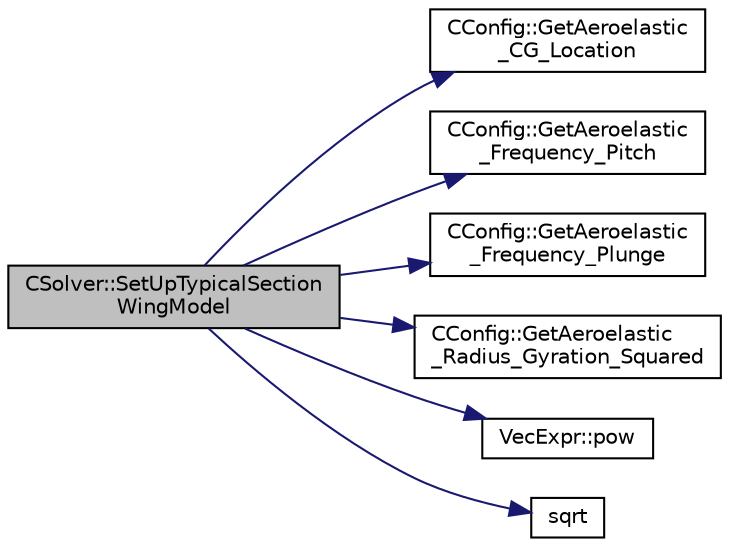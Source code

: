digraph "CSolver::SetUpTypicalSectionWingModel"
{
 // LATEX_PDF_SIZE
  edge [fontname="Helvetica",fontsize="10",labelfontname="Helvetica",labelfontsize="10"];
  node [fontname="Helvetica",fontsize="10",shape=record];
  rankdir="LR";
  Node1 [label="CSolver::SetUpTypicalSection\lWingModel",height=0.2,width=0.4,color="black", fillcolor="grey75", style="filled", fontcolor="black",tooltip="Sets up the generalized eigenvectors and eigenvalues needed to solve the aeroelastic equations."];
  Node1 -> Node2 [color="midnightblue",fontsize="10",style="solid",fontname="Helvetica"];
  Node2 [label="CConfig::GetAeroelastic\l_CG_Location",height=0.2,width=0.4,color="black", fillcolor="white", style="filled",URL="$classCConfig.html#af54ebb13d7b874bafae1e258629c0b4e",tooltip="Aeroelastic center of gravity location."];
  Node1 -> Node3 [color="midnightblue",fontsize="10",style="solid",fontname="Helvetica"];
  Node3 [label="CConfig::GetAeroelastic\l_Frequency_Pitch",height=0.2,width=0.4,color="black", fillcolor="white", style="filled",URL="$classCConfig.html#a03817b283c6375b5b99326166d609683",tooltip="Uncoupled Aeroelastic Frequency Pitch."];
  Node1 -> Node4 [color="midnightblue",fontsize="10",style="solid",fontname="Helvetica"];
  Node4 [label="CConfig::GetAeroelastic\l_Frequency_Plunge",height=0.2,width=0.4,color="black", fillcolor="white", style="filled",URL="$classCConfig.html#a6efeb737db8da3ee4dc945844e6f3807",tooltip="Uncoupled Aeroelastic Frequency Plunge."];
  Node1 -> Node5 [color="midnightblue",fontsize="10",style="solid",fontname="Helvetica"];
  Node5 [label="CConfig::GetAeroelastic\l_Radius_Gyration_Squared",height=0.2,width=0.4,color="black", fillcolor="white", style="filled",URL="$classCConfig.html#a8136aa229f7aa14a1853b8dcdff046fb",tooltip="Aeroelastic radius of gyration squared."];
  Node1 -> Node6 [color="midnightblue",fontsize="10",style="solid",fontname="Helvetica"];
  Node6 [label="VecExpr::pow",height=0.2,width=0.4,color="black", fillcolor="white", style="filled",URL="$group__VecExpr.html#ga7fb255e1f2a1773d3cc6ff7bee1aadd2",tooltip=" "];
  Node1 -> Node7 [color="midnightblue",fontsize="10",style="solid",fontname="Helvetica"];
  Node7 [label="sqrt",height=0.2,width=0.4,color="black", fillcolor="white", style="filled",URL="$group__SIMD.html#ga54a1925ab40fb4249ea255072520de35",tooltip=" "];
}
